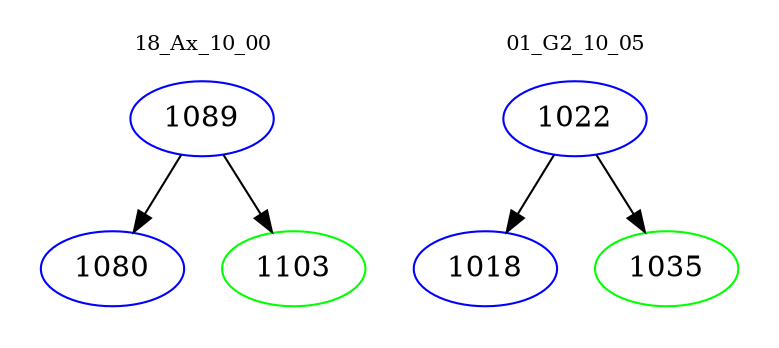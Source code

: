 digraph{
subgraph cluster_0 {
color = white
label = "18_Ax_10_00";
fontsize=10;
T0_1089 [label="1089", color="blue"]
T0_1089 -> T0_1080 [color="black"]
T0_1080 [label="1080", color="blue"]
T0_1089 -> T0_1103 [color="black"]
T0_1103 [label="1103", color="green"]
}
subgraph cluster_1 {
color = white
label = "01_G2_10_05";
fontsize=10;
T1_1022 [label="1022", color="blue"]
T1_1022 -> T1_1018 [color="black"]
T1_1018 [label="1018", color="blue"]
T1_1022 -> T1_1035 [color="black"]
T1_1035 [label="1035", color="green"]
}
}
